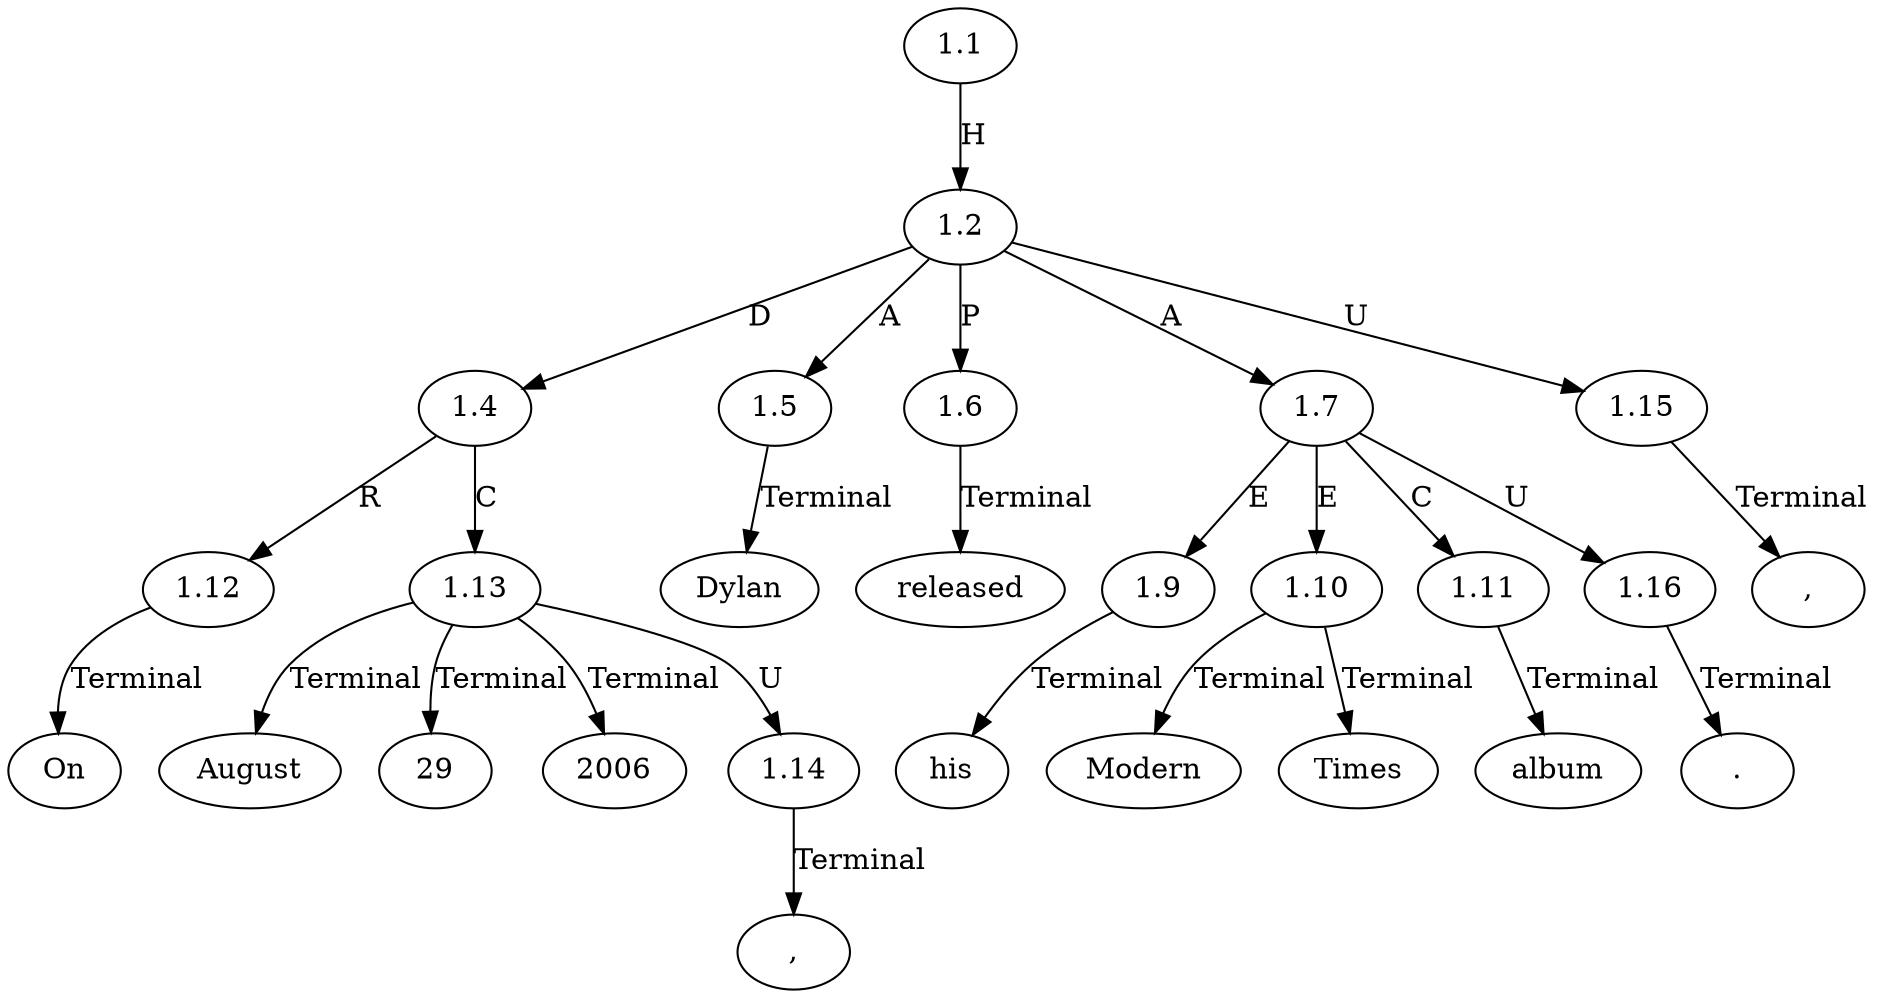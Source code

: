 // Graph
digraph {
	0.1 [label=On ordering=out]
	0.10 [label=Modern ordering=out]
	0.11 [label=Times ordering=out]
	0.12 [label=album ordering=out]
	0.13 [label="." ordering=out]
	0.2 [label=August ordering=out]
	0.3 [label=29 ordering=out]
	0.4 [label="," ordering=out]
	0.5 [label=2006 ordering=out]
	0.6 [label="," ordering=out]
	0.7 [label=Dylan ordering=out]
	0.8 [label=released ordering=out]
	0.9 [label=his ordering=out]
	1.1 [label=1.1 ordering=out]
	1.2 [label=1.2 ordering=out]
	1.4 [label=1.4 ordering=out]
	1.5 [label=1.5 ordering=out]
	1.6 [label=1.6 ordering=out]
	1.7 [label=1.7 ordering=out]
	1.9 [label=1.9 ordering=out]
	1.10 [label=1.10 ordering=out]
	1.11 [label=1.11 ordering=out]
	1.12 [label=1.12 ordering=out]
	1.13 [label=1.13 ordering=out]
	1.14 [label=1.14 ordering=out]
	1.15 [label=1.15 ordering=out]
	1.16 [label=1.16 ordering=out]
	1.1 -> 1.2 [label=H ordering=out]
	1.2 -> 1.4 [label=D ordering=out]
	1.2 -> 1.5 [label=A ordering=out]
	1.2 -> 1.6 [label=P ordering=out]
	1.2 -> 1.7 [label=A ordering=out]
	1.2 -> 1.15 [label=U ordering=out]
	1.4 -> 1.12 [label=R ordering=out]
	1.4 -> 1.13 [label=C ordering=out]
	1.5 -> 0.7 [label=Terminal ordering=out]
	1.6 -> 0.8 [label=Terminal ordering=out]
	1.7 -> 1.9 [label=E ordering=out]
	1.7 -> 1.10 [label=E ordering=out]
	1.7 -> 1.11 [label=C ordering=out]
	1.7 -> 1.16 [label=U ordering=out]
	1.9 -> 0.9 [label=Terminal ordering=out]
	1.10 -> 0.10 [label=Terminal ordering=out]
	1.10 -> 0.11 [label=Terminal ordering=out]
	1.11 -> 0.12 [label=Terminal ordering=out]
	1.12 -> 0.1 [label=Terminal ordering=out]
	1.13 -> 0.2 [label=Terminal ordering=out]
	1.13 -> 0.3 [label=Terminal ordering=out]
	1.13 -> 0.5 [label=Terminal ordering=out]
	1.13 -> 1.14 [label=U ordering=out]
	1.14 -> 0.4 [label=Terminal ordering=out]
	1.15 -> 0.6 [label=Terminal ordering=out]
	1.16 -> 0.13 [label=Terminal ordering=out]
}
